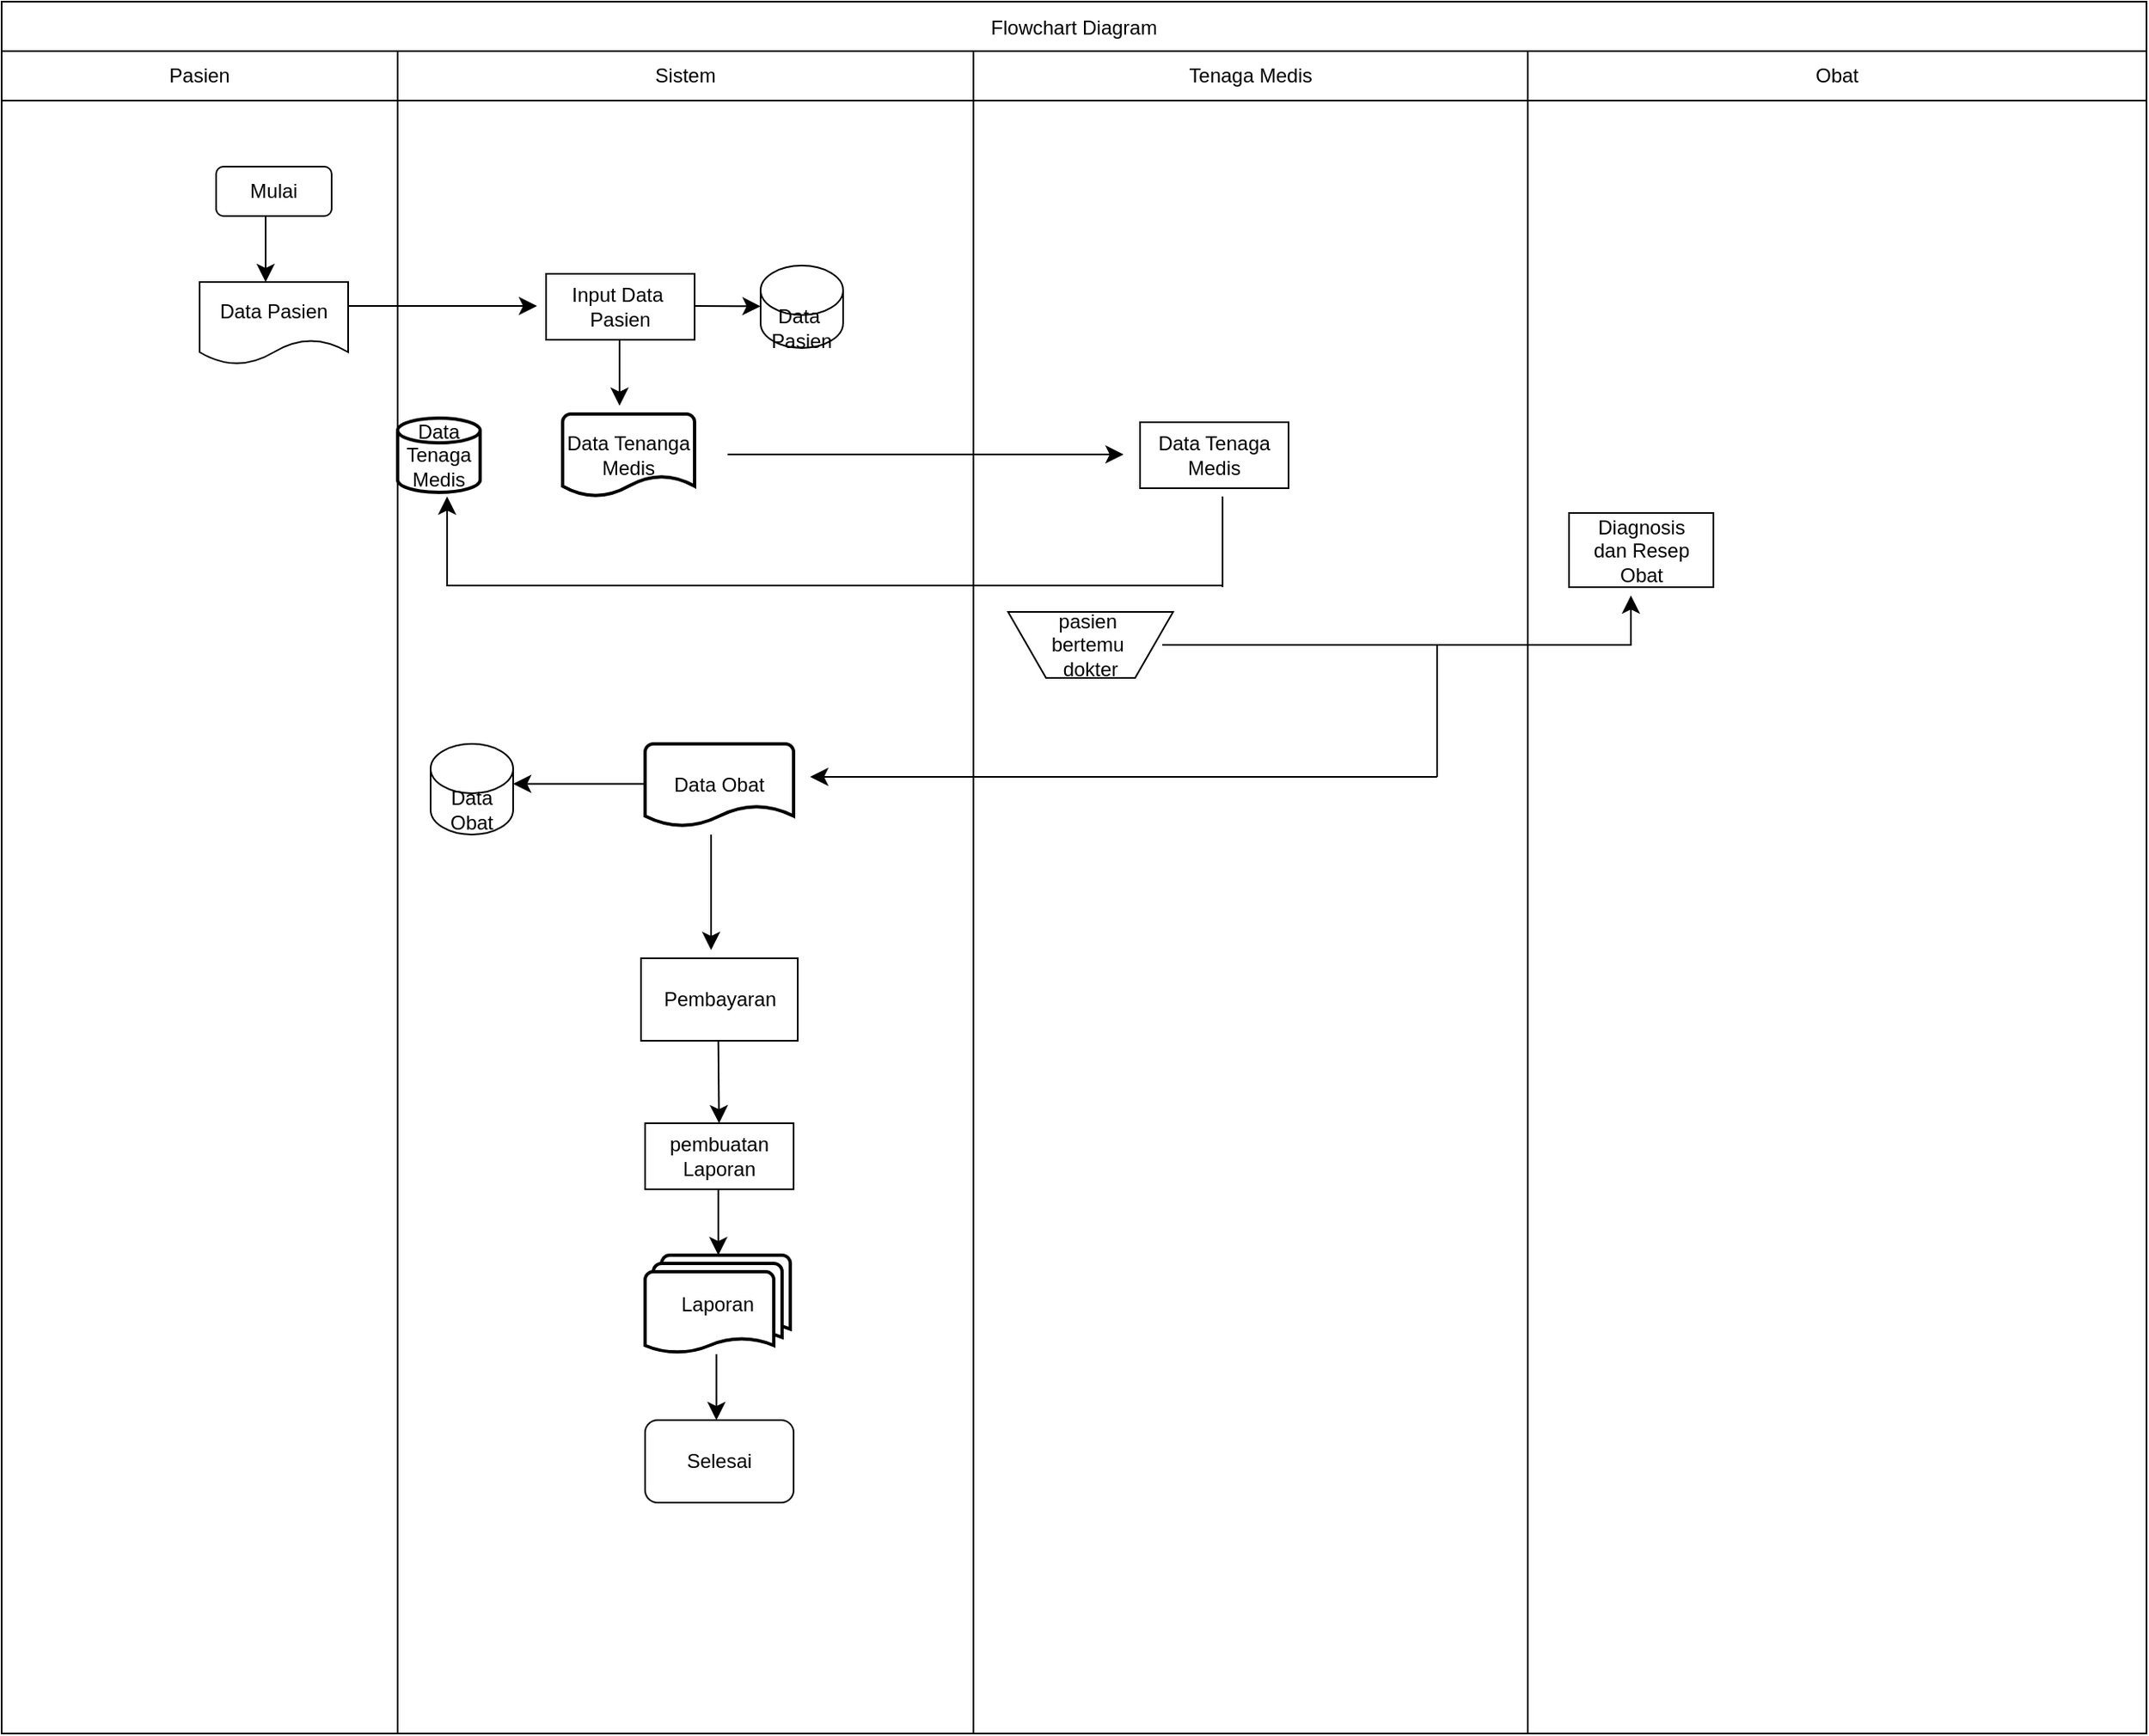 <mxfile version="26.1.1">
  <diagram id="C5RBs43oDa-KdzZeNtuy" name="Page-1">
    <mxGraphModel dx="1600" dy="927" grid="1" gridSize="10" guides="1" tooltips="1" connect="1" arrows="1" fold="1" page="1" pageScale="1" pageWidth="827" pageHeight="1169" math="0" shadow="0">
      <root>
        <mxCell id="WIyWlLk6GJQsqaUBKTNV-0" />
        <mxCell id="WIyWlLk6GJQsqaUBKTNV-1" parent="WIyWlLk6GJQsqaUBKTNV-0" />
        <mxCell id="sdbWK73cE8uQ8-mOUsc3-63" value="Flowchart Diagram" style="shape=table;startSize=30;container=1;collapsible=0;childLayout=tableLayout;" vertex="1" parent="WIyWlLk6GJQsqaUBKTNV-1">
          <mxGeometry x="10" width="1300" height="1050" as="geometry" />
        </mxCell>
        <mxCell id="sdbWK73cE8uQ8-mOUsc3-64" value="" style="shape=tableRow;horizontal=0;startSize=0;swimlaneHead=0;swimlaneBody=0;strokeColor=inherit;top=0;left=0;bottom=0;right=0;collapsible=0;dropTarget=0;fillColor=none;points=[[0,0.5],[1,0.5]];portConstraint=eastwest;" vertex="1" parent="sdbWK73cE8uQ8-mOUsc3-63">
          <mxGeometry y="30" width="1300" height="30" as="geometry" />
        </mxCell>
        <mxCell id="sdbWK73cE8uQ8-mOUsc3-65" value="Pasien" style="shape=partialRectangle;html=1;whiteSpace=wrap;connectable=0;strokeColor=inherit;overflow=hidden;fillColor=none;top=0;left=0;bottom=0;right=0;pointerEvents=1;" vertex="1" parent="sdbWK73cE8uQ8-mOUsc3-64">
          <mxGeometry width="240" height="30" as="geometry">
            <mxRectangle width="240" height="30" as="alternateBounds" />
          </mxGeometry>
        </mxCell>
        <mxCell id="sdbWK73cE8uQ8-mOUsc3-66" value="Sistem" style="shape=partialRectangle;html=1;whiteSpace=wrap;connectable=0;strokeColor=inherit;overflow=hidden;fillColor=none;top=0;left=0;bottom=0;right=0;pointerEvents=1;" vertex="1" parent="sdbWK73cE8uQ8-mOUsc3-64">
          <mxGeometry x="240" width="349" height="30" as="geometry">
            <mxRectangle width="349" height="30" as="alternateBounds" />
          </mxGeometry>
        </mxCell>
        <mxCell id="sdbWK73cE8uQ8-mOUsc3-67" value="Tenaga Medis" style="shape=partialRectangle;html=1;whiteSpace=wrap;connectable=0;strokeColor=inherit;overflow=hidden;fillColor=none;top=0;left=0;bottom=0;right=0;pointerEvents=1;" vertex="1" parent="sdbWK73cE8uQ8-mOUsc3-64">
          <mxGeometry x="589" width="336" height="30" as="geometry">
            <mxRectangle width="336" height="30" as="alternateBounds" />
          </mxGeometry>
        </mxCell>
        <mxCell id="sdbWK73cE8uQ8-mOUsc3-68" value="Obat" style="shape=partialRectangle;html=1;whiteSpace=wrap;connectable=0;strokeColor=inherit;overflow=hidden;fillColor=none;top=0;left=0;bottom=0;right=0;pointerEvents=1;" vertex="1" parent="sdbWK73cE8uQ8-mOUsc3-64">
          <mxGeometry x="925" width="375" height="30" as="geometry">
            <mxRectangle width="375" height="30" as="alternateBounds" />
          </mxGeometry>
        </mxCell>
        <mxCell id="sdbWK73cE8uQ8-mOUsc3-69" value="" style="shape=tableRow;horizontal=0;startSize=0;swimlaneHead=0;swimlaneBody=0;strokeColor=inherit;top=0;left=0;bottom=0;right=0;collapsible=0;dropTarget=0;fillColor=none;points=[[0,0.5],[1,0.5]];portConstraint=eastwest;" vertex="1" parent="sdbWK73cE8uQ8-mOUsc3-63">
          <mxGeometry y="60" width="1300" height="990" as="geometry" />
        </mxCell>
        <mxCell id="sdbWK73cE8uQ8-mOUsc3-70" value="" style="shape=partialRectangle;html=1;whiteSpace=wrap;connectable=0;strokeColor=inherit;overflow=hidden;fillColor=none;top=0;left=0;bottom=0;right=0;pointerEvents=1;" vertex="1" parent="sdbWK73cE8uQ8-mOUsc3-69">
          <mxGeometry width="240" height="990" as="geometry">
            <mxRectangle width="240" height="990" as="alternateBounds" />
          </mxGeometry>
        </mxCell>
        <mxCell id="sdbWK73cE8uQ8-mOUsc3-71" value="" style="shape=partialRectangle;html=1;whiteSpace=wrap;connectable=0;strokeColor=inherit;overflow=hidden;fillColor=none;top=0;left=0;bottom=0;right=0;pointerEvents=1;" vertex="1" parent="sdbWK73cE8uQ8-mOUsc3-69">
          <mxGeometry x="240" width="349" height="990" as="geometry">
            <mxRectangle width="349" height="990" as="alternateBounds" />
          </mxGeometry>
        </mxCell>
        <mxCell id="sdbWK73cE8uQ8-mOUsc3-72" value="" style="shape=partialRectangle;html=1;whiteSpace=wrap;connectable=0;strokeColor=inherit;overflow=hidden;fillColor=none;top=0;left=0;bottom=0;right=0;pointerEvents=1;fontStyle=1" vertex="1" parent="sdbWK73cE8uQ8-mOUsc3-69">
          <mxGeometry x="589" width="336" height="990" as="geometry">
            <mxRectangle width="336" height="990" as="alternateBounds" />
          </mxGeometry>
        </mxCell>
        <mxCell id="sdbWK73cE8uQ8-mOUsc3-73" value="" style="shape=partialRectangle;html=1;whiteSpace=wrap;connectable=0;strokeColor=inherit;overflow=hidden;fillColor=none;top=0;left=0;bottom=0;right=0;pointerEvents=1;" vertex="1" parent="sdbWK73cE8uQ8-mOUsc3-69">
          <mxGeometry x="925" width="375" height="990" as="geometry">
            <mxRectangle width="375" height="990" as="alternateBounds" />
          </mxGeometry>
        </mxCell>
        <mxCell id="sdbWK73cE8uQ8-mOUsc3-74" value="Mulai" style="rounded=1;whiteSpace=wrap;html=1;" vertex="1" parent="WIyWlLk6GJQsqaUBKTNV-1">
          <mxGeometry x="140" y="100" width="70" height="30" as="geometry" />
        </mxCell>
        <mxCell id="sdbWK73cE8uQ8-mOUsc3-77" value="" style="endArrow=classic;html=1;rounded=0;fontSize=12;startSize=8;endSize=8;curved=1;" edge="1" parent="WIyWlLk6GJQsqaUBKTNV-1">
          <mxGeometry width="50" height="50" relative="1" as="geometry">
            <mxPoint x="215" y="184.5" as="sourcePoint" />
            <mxPoint x="334.5" y="184.5" as="targetPoint" />
          </mxGeometry>
        </mxCell>
        <mxCell id="sdbWK73cE8uQ8-mOUsc3-78" value="Input Data&amp;nbsp;&lt;div&gt;Pasien&lt;/div&gt;" style="rounded=0;whiteSpace=wrap;html=1;" vertex="1" parent="WIyWlLk6GJQsqaUBKTNV-1">
          <mxGeometry x="340" y="165" width="90" height="40" as="geometry" />
        </mxCell>
        <mxCell id="sdbWK73cE8uQ8-mOUsc3-79" value="" style="endArrow=classic;html=1;rounded=0;fontSize=12;startSize=8;endSize=8;curved=1;" edge="1" parent="WIyWlLk6GJQsqaUBKTNV-1" target="sdbWK73cE8uQ8-mOUsc3-80">
          <mxGeometry width="50" height="50" relative="1" as="geometry">
            <mxPoint x="430" y="184.5" as="sourcePoint" />
            <mxPoint x="463.5" y="184.5" as="targetPoint" />
            <Array as="points">
              <mxPoint x="450" y="184.5" />
            </Array>
          </mxGeometry>
        </mxCell>
        <mxCell id="sdbWK73cE8uQ8-mOUsc3-80" value="Data&amp;nbsp;&lt;div&gt;Pasien&lt;/div&gt;" style="shape=cylinder3;whiteSpace=wrap;html=1;boundedLbl=1;backgroundOutline=1;size=15;" vertex="1" parent="WIyWlLk6GJQsqaUBKTNV-1">
          <mxGeometry x="470" y="160" width="50" height="50" as="geometry" />
        </mxCell>
        <mxCell id="sdbWK73cE8uQ8-mOUsc3-82" value="" style="endArrow=classic;html=1;rounded=0;fontSize=12;startSize=8;endSize=8;curved=1;" edge="1" parent="WIyWlLk6GJQsqaUBKTNV-1">
          <mxGeometry width="50" height="50" relative="1" as="geometry">
            <mxPoint x="170" y="130" as="sourcePoint" />
            <mxPoint x="170" y="170" as="targetPoint" />
          </mxGeometry>
        </mxCell>
        <mxCell id="sdbWK73cE8uQ8-mOUsc3-83" value="" style="endArrow=classic;html=1;rounded=0;fontSize=12;startSize=8;endSize=8;curved=1;" edge="1" parent="WIyWlLk6GJQsqaUBKTNV-1">
          <mxGeometry width="50" height="50" relative="1" as="geometry">
            <mxPoint x="384.5" y="205" as="sourcePoint" />
            <mxPoint x="384.5" y="245" as="targetPoint" />
          </mxGeometry>
        </mxCell>
        <mxCell id="sdbWK73cE8uQ8-mOUsc3-85" value="Data Tenaga&lt;div&gt;Medis&lt;/div&gt;" style="rounded=0;whiteSpace=wrap;html=1;" vertex="1" parent="WIyWlLk6GJQsqaUBKTNV-1">
          <mxGeometry x="700" y="255" width="90" height="40" as="geometry" />
        </mxCell>
        <mxCell id="sdbWK73cE8uQ8-mOUsc3-90" value="" style="endArrow=none;html=1;rounded=0;fontSize=12;startSize=8;endSize=8;curved=1;" edge="1" parent="WIyWlLk6GJQsqaUBKTNV-1">
          <mxGeometry width="50" height="50" relative="1" as="geometry">
            <mxPoint x="750" y="355" as="sourcePoint" />
            <mxPoint x="750" y="300" as="targetPoint" />
          </mxGeometry>
        </mxCell>
        <mxCell id="sdbWK73cE8uQ8-mOUsc3-91" value="" style="endArrow=classic;html=1;rounded=0;fontSize=12;startSize=8;endSize=8;curved=1;" edge="1" parent="WIyWlLk6GJQsqaUBKTNV-1">
          <mxGeometry width="50" height="50" relative="1" as="geometry">
            <mxPoint x="450" y="274.5" as="sourcePoint" />
            <mxPoint x="690" y="274.5" as="targetPoint" />
          </mxGeometry>
        </mxCell>
        <mxCell id="sdbWK73cE8uQ8-mOUsc3-92" value="Data Pasien" style="shape=document;whiteSpace=wrap;html=1;boundedLbl=1;" vertex="1" parent="WIyWlLk6GJQsqaUBKTNV-1">
          <mxGeometry x="130" y="170" width="90" height="50" as="geometry" />
        </mxCell>
        <mxCell id="sdbWK73cE8uQ8-mOUsc3-94" value="Data Tenanga&lt;div&gt;Medis&lt;/div&gt;" style="strokeWidth=2;html=1;shape=mxgraph.flowchart.document2;whiteSpace=wrap;size=0.25;" vertex="1" parent="WIyWlLk6GJQsqaUBKTNV-1">
          <mxGeometry x="350" y="250" width="80" height="50" as="geometry" />
        </mxCell>
        <mxCell id="sdbWK73cE8uQ8-mOUsc3-96" value="Data&lt;div&gt;Tenaga&lt;/div&gt;&lt;div&gt;Medis&lt;/div&gt;" style="strokeWidth=2;html=1;shape=mxgraph.flowchart.database;whiteSpace=wrap;" vertex="1" parent="WIyWlLk6GJQsqaUBKTNV-1">
          <mxGeometry x="250" y="252.5" width="50" height="45" as="geometry" />
        </mxCell>
        <mxCell id="sdbWK73cE8uQ8-mOUsc3-99" value="" style="edgeStyle=segmentEdgeStyle;endArrow=classic;html=1;curved=0;rounded=0;endSize=8;startSize=8;fontSize=12;" edge="1" parent="WIyWlLk6GJQsqaUBKTNV-1">
          <mxGeometry width="50" height="50" relative="1" as="geometry">
            <mxPoint x="750" y="354" as="sourcePoint" />
            <mxPoint x="280" y="300" as="targetPoint" />
          </mxGeometry>
        </mxCell>
        <mxCell id="sdbWK73cE8uQ8-mOUsc3-102" value="pasien&amp;nbsp;&lt;div&gt;bertemu&amp;nbsp;&lt;/div&gt;&lt;div&gt;dokter&lt;/div&gt;" style="verticalLabelPosition=middle;verticalAlign=middle;html=1;shape=trapezoid;perimeter=trapezoidPerimeter;whiteSpace=wrap;size=0.23;arcSize=10;flipV=1;labelPosition=center;align=center;" vertex="1" parent="WIyWlLk6GJQsqaUBKTNV-1">
          <mxGeometry x="620" y="370" width="100" height="40" as="geometry" />
        </mxCell>
        <mxCell id="sdbWK73cE8uQ8-mOUsc3-103" value="Diagnosis&lt;div&gt;dan Resep&lt;/div&gt;&lt;div&gt;Obat&lt;/div&gt;" style="html=1;dashed=0;whiteSpace=wrap;" vertex="1" parent="WIyWlLk6GJQsqaUBKTNV-1">
          <mxGeometry x="960" y="310" width="87.5" height="45" as="geometry" />
        </mxCell>
        <mxCell id="sdbWK73cE8uQ8-mOUsc3-104" value="" style="edgeStyle=segmentEdgeStyle;endArrow=classic;html=1;curved=0;rounded=0;endSize=8;startSize=8;fontSize=12;" edge="1" parent="WIyWlLk6GJQsqaUBKTNV-1">
          <mxGeometry width="50" height="50" relative="1" as="geometry">
            <mxPoint x="713.5" y="390" as="sourcePoint" />
            <mxPoint x="997.5" y="360" as="targetPoint" />
          </mxGeometry>
        </mxCell>
        <mxCell id="sdbWK73cE8uQ8-mOUsc3-109" value="" style="endArrow=none;html=1;rounded=0;fontSize=12;startSize=8;endSize=8;curved=1;" edge="1" parent="WIyWlLk6GJQsqaUBKTNV-1">
          <mxGeometry width="50" height="50" relative="1" as="geometry">
            <mxPoint x="880" y="470" as="sourcePoint" />
            <mxPoint x="880" y="390" as="targetPoint" />
          </mxGeometry>
        </mxCell>
        <mxCell id="sdbWK73cE8uQ8-mOUsc3-111" value="" style="endArrow=classic;html=1;rounded=0;fontSize=12;startSize=8;endSize=8;curved=1;" edge="1" parent="WIyWlLk6GJQsqaUBKTNV-1">
          <mxGeometry width="50" height="50" relative="1" as="geometry">
            <mxPoint x="880" y="470" as="sourcePoint" />
            <mxPoint x="500" y="470" as="targetPoint" />
          </mxGeometry>
        </mxCell>
        <mxCell id="sdbWK73cE8uQ8-mOUsc3-113" value="Data Obat" style="strokeWidth=2;html=1;shape=mxgraph.flowchart.document2;whiteSpace=wrap;size=0.25;" vertex="1" parent="WIyWlLk6GJQsqaUBKTNV-1">
          <mxGeometry x="400" y="450" width="90" height="50" as="geometry" />
        </mxCell>
        <mxCell id="sdbWK73cE8uQ8-mOUsc3-115" value="" style="endArrow=classic;html=1;rounded=0;fontSize=12;startSize=8;endSize=8;curved=1;" edge="1" parent="WIyWlLk6GJQsqaUBKTNV-1">
          <mxGeometry width="50" height="50" relative="1" as="geometry">
            <mxPoint x="400" y="474.23" as="sourcePoint" />
            <mxPoint x="320" y="474.23" as="targetPoint" />
          </mxGeometry>
        </mxCell>
        <mxCell id="sdbWK73cE8uQ8-mOUsc3-116" value="Data&lt;div&gt;Obat&lt;/div&gt;" style="shape=cylinder3;whiteSpace=wrap;html=1;boundedLbl=1;backgroundOutline=1;size=15;" vertex="1" parent="WIyWlLk6GJQsqaUBKTNV-1">
          <mxGeometry x="270" y="450" width="50" height="55" as="geometry" />
        </mxCell>
        <mxCell id="sdbWK73cE8uQ8-mOUsc3-117" value="" style="endArrow=classic;html=1;rounded=0;fontSize=12;startSize=8;endSize=8;curved=1;" edge="1" parent="WIyWlLk6GJQsqaUBKTNV-1">
          <mxGeometry width="50" height="50" relative="1" as="geometry">
            <mxPoint x="440" y="505" as="sourcePoint" />
            <mxPoint x="440" y="575" as="targetPoint" />
          </mxGeometry>
        </mxCell>
        <mxCell id="sdbWK73cE8uQ8-mOUsc3-118" value="Pembayaran" style="rounded=0;whiteSpace=wrap;html=1;" vertex="1" parent="WIyWlLk6GJQsqaUBKTNV-1">
          <mxGeometry x="397.5" y="580" width="95" height="50" as="geometry" />
        </mxCell>
        <mxCell id="sdbWK73cE8uQ8-mOUsc3-119" value="" style="endArrow=classic;html=1;rounded=0;fontSize=12;startSize=8;endSize=8;curved=1;" edge="1" parent="WIyWlLk6GJQsqaUBKTNV-1" target="sdbWK73cE8uQ8-mOUsc3-120">
          <mxGeometry width="50" height="50" relative="1" as="geometry">
            <mxPoint x="444.37" y="630" as="sourcePoint" />
            <mxPoint x="444.37" y="670" as="targetPoint" />
          </mxGeometry>
        </mxCell>
        <mxCell id="sdbWK73cE8uQ8-mOUsc3-120" value="pembuatan&lt;div&gt;Laporan&lt;/div&gt;" style="rounded=0;whiteSpace=wrap;html=1;" vertex="1" parent="WIyWlLk6GJQsqaUBKTNV-1">
          <mxGeometry x="400" y="680" width="90" height="40" as="geometry" />
        </mxCell>
        <mxCell id="sdbWK73cE8uQ8-mOUsc3-121" value="Laporan" style="strokeWidth=2;html=1;shape=mxgraph.flowchart.multi-document;whiteSpace=wrap;" vertex="1" parent="WIyWlLk6GJQsqaUBKTNV-1">
          <mxGeometry x="400" y="760" width="88" height="60" as="geometry" />
        </mxCell>
        <mxCell id="sdbWK73cE8uQ8-mOUsc3-122" value="" style="endArrow=classic;html=1;rounded=0;fontSize=12;startSize=8;endSize=8;curved=1;" edge="1" parent="WIyWlLk6GJQsqaUBKTNV-1">
          <mxGeometry width="50" height="50" relative="1" as="geometry">
            <mxPoint x="444.37" y="720" as="sourcePoint" />
            <mxPoint x="444.37" y="760" as="targetPoint" />
          </mxGeometry>
        </mxCell>
        <mxCell id="sdbWK73cE8uQ8-mOUsc3-123" value="" style="endArrow=classic;html=1;rounded=0;fontSize=12;startSize=8;endSize=8;curved=1;" edge="1" parent="WIyWlLk6GJQsqaUBKTNV-1">
          <mxGeometry width="50" height="50" relative="1" as="geometry">
            <mxPoint x="443.23" y="820" as="sourcePoint" />
            <mxPoint x="443.23" y="860" as="targetPoint" />
          </mxGeometry>
        </mxCell>
        <mxCell id="sdbWK73cE8uQ8-mOUsc3-124" value="Selesai" style="rounded=1;whiteSpace=wrap;html=1;" vertex="1" parent="WIyWlLk6GJQsqaUBKTNV-1">
          <mxGeometry x="400" y="860" width="90" height="50" as="geometry" />
        </mxCell>
      </root>
    </mxGraphModel>
  </diagram>
</mxfile>
